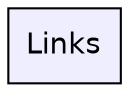 digraph "Links" {
  compound=true
  node [ fontsize="14", fontname="Helvetica"];
  edge [ labelfontsize="14", labelfontname="Helvetica"];
  dir_74bec4afa1517f640fd00f054a8f62d9 [shape=box, label="Links", style="filled", fillcolor="#eeeeff", pencolor="black", URL="dir_74bec4afa1517f640fd00f054a8f62d9.html"];
}
